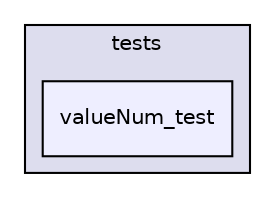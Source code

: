 digraph "tests/valueNum_test" {
  compound=true
  node [ fontsize="10", fontname="Helvetica"];
  edge [ labelfontsize="10", labelfontname="Helvetica"];
  subgraph clusterdir_59425e443f801f1f2fd8bbe4959a3ccf {
    graph [ bgcolor="#ddddee", pencolor="black", label="tests" fontname="Helvetica", fontsize="10", URL="dir_59425e443f801f1f2fd8bbe4959a3ccf.html"]
  dir_b34919e32905b4343c9ea71ed30826f5 [shape=box, label="valueNum_test", style="filled", fillcolor="#eeeeff", pencolor="black", URL="dir_b34919e32905b4343c9ea71ed30826f5.html"];
  }
}
